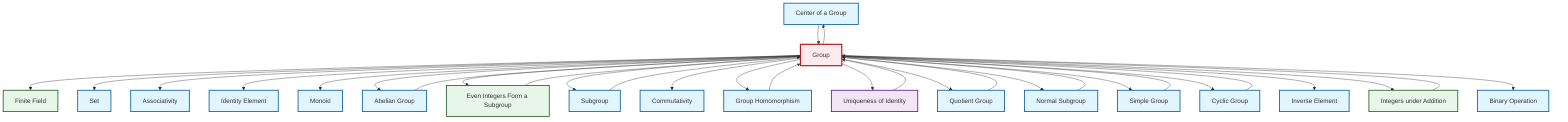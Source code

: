 graph TD
    classDef definition fill:#e1f5fe,stroke:#01579b,stroke-width:2px
    classDef theorem fill:#f3e5f5,stroke:#4a148c,stroke-width:2px
    classDef axiom fill:#fff3e0,stroke:#e65100,stroke-width:2px
    classDef example fill:#e8f5e9,stroke:#1b5e20,stroke-width:2px
    classDef current fill:#ffebee,stroke:#b71c1c,stroke-width:3px
    def-inverse-element["Inverse Element"]:::definition
    def-center-of-group["Center of a Group"]:::definition
    ex-finite-field["Finite Field"]:::example
    def-set["Set"]:::definition
    def-abelian-group["Abelian Group"]:::definition
    def-binary-operation["Binary Operation"]:::definition
    def-cyclic-group["Cyclic Group"]:::definition
    def-homomorphism["Group Homomorphism"]:::definition
    def-commutativity["Commutativity"]:::definition
    ex-integers-addition["Integers under Addition"]:::example
    def-simple-group["Simple Group"]:::definition
    def-quotient-group["Quotient Group"]:::definition
    ex-even-integers-subgroup["Even Integers Form a Subgroup"]:::example
    def-associativity["Associativity"]:::definition
    def-normal-subgroup["Normal Subgroup"]:::definition
    def-identity-element["Identity Element"]:::definition
    def-group["Group"]:::definition
    def-monoid["Monoid"]:::definition
    thm-unique-identity["Uniqueness of Identity"]:::theorem
    def-subgroup["Subgroup"]:::definition
    def-group --> ex-finite-field
    def-group --> def-set
    def-group --> def-associativity
    def-group --> def-identity-element
    def-group --> def-monoid
    def-center-of-group --> def-group
    def-normal-subgroup --> def-group
    def-group --> def-abelian-group
    def-subgroup --> def-group
    def-group --> ex-even-integers-subgroup
    def-simple-group --> def-group
    def-group --> def-subgroup
    def-group --> def-center-of-group
    def-group --> def-commutativity
    thm-unique-identity --> def-group
    def-abelian-group --> def-group
    def-group --> def-homomorphism
    def-group --> thm-unique-identity
    def-quotient-group --> def-group
    def-cyclic-group --> def-group
    def-group --> def-quotient-group
    def-group --> def-normal-subgroup
    def-group --> def-simple-group
    ex-even-integers-subgroup --> def-group
    ex-integers-addition --> def-group
    def-group --> def-cyclic-group
    def-group --> def-inverse-element
    def-group --> ex-integers-addition
    def-group --> def-binary-operation
    def-homomorphism --> def-group
    class def-group current